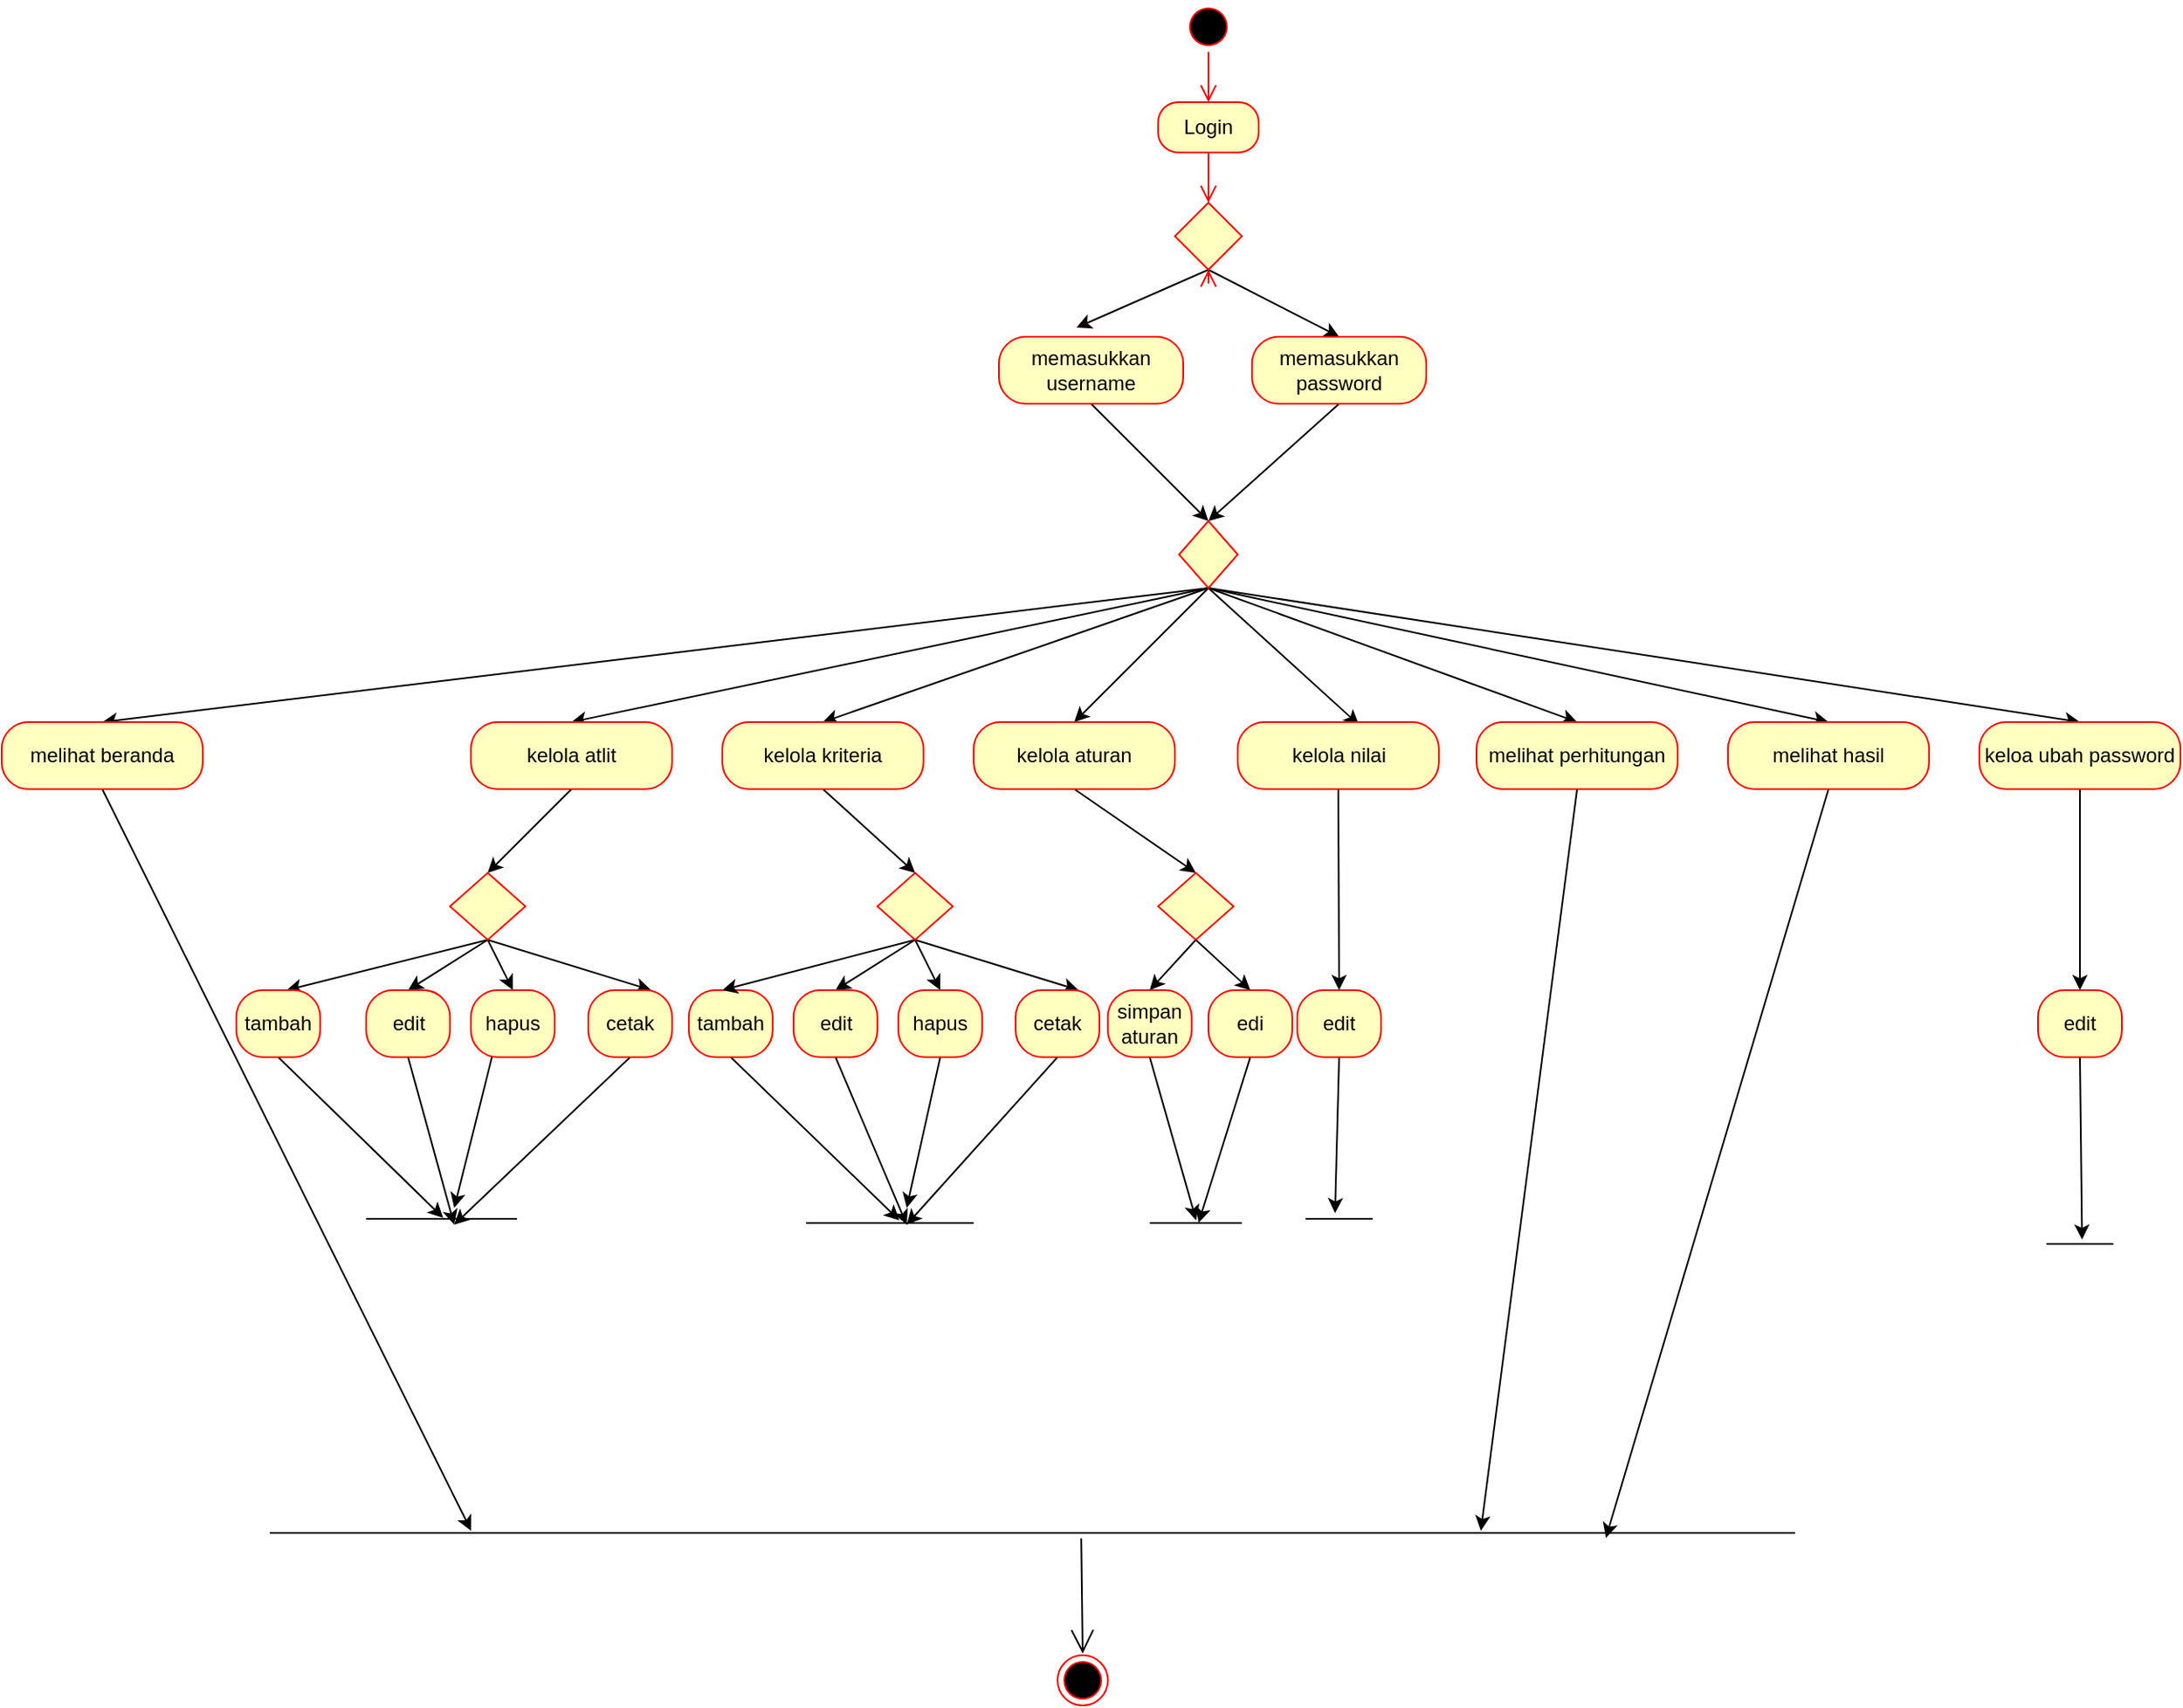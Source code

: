 <mxfile version="13.5.9" type="github">
  <diagram id="5FtMODj4gZP2zVgz333n" name="Page-1">
    <mxGraphModel dx="2433" dy="684" grid="1" gridSize="10" guides="1" tooltips="1" connect="1" arrows="1" fold="1" page="1" pageScale="1" pageWidth="850" pageHeight="1100" math="0" shadow="0">
      <root>
        <mxCell id="0" />
        <mxCell id="1" parent="0" />
        <mxCell id="za5M4Lm3zeaTr9uUQPM4-1" value="" style="ellipse;html=1;shape=startState;fillColor=#000000;strokeColor=#ff0000;" vertex="1" parent="1">
          <mxGeometry x="425" y="80" width="30" height="30" as="geometry" />
        </mxCell>
        <mxCell id="za5M4Lm3zeaTr9uUQPM4-2" value="" style="edgeStyle=orthogonalEdgeStyle;html=1;verticalAlign=bottom;endArrow=open;endSize=8;strokeColor=#ff0000;" edge="1" source="za5M4Lm3zeaTr9uUQPM4-1" parent="1">
          <mxGeometry relative="1" as="geometry">
            <mxPoint x="440" y="140" as="targetPoint" />
          </mxGeometry>
        </mxCell>
        <mxCell id="za5M4Lm3zeaTr9uUQPM4-6" value="Login" style="rounded=1;whiteSpace=wrap;html=1;arcSize=40;fontColor=#000000;fillColor=#ffffc0;strokeColor=#ff0000;" vertex="1" parent="1">
          <mxGeometry x="410" y="140" width="60" height="30" as="geometry" />
        </mxCell>
        <mxCell id="za5M4Lm3zeaTr9uUQPM4-7" value="" style="edgeStyle=orthogonalEdgeStyle;html=1;verticalAlign=bottom;endArrow=open;endSize=8;strokeColor=#ff0000;" edge="1" source="za5M4Lm3zeaTr9uUQPM4-8" parent="1">
          <mxGeometry relative="1" as="geometry">
            <mxPoint x="440" y="240" as="targetPoint" />
          </mxGeometry>
        </mxCell>
        <mxCell id="za5M4Lm3zeaTr9uUQPM4-12" style="edgeStyle=none;rounded=0;orthogonalLoop=1;jettySize=auto;html=1;exitX=0.5;exitY=1;exitDx=0;exitDy=0;entryX=0.421;entryY=-0.136;entryDx=0;entryDy=0;entryPerimeter=0;" edge="1" parent="1" source="za5M4Lm3zeaTr9uUQPM4-8" target="za5M4Lm3zeaTr9uUQPM4-15">
          <mxGeometry relative="1" as="geometry">
            <mxPoint x="362.5" y="291.0" as="targetPoint" />
          </mxGeometry>
        </mxCell>
        <mxCell id="za5M4Lm3zeaTr9uUQPM4-13" style="edgeStyle=none;rounded=0;orthogonalLoop=1;jettySize=auto;html=1;exitX=0.5;exitY=1;exitDx=0;exitDy=0;entryX=0.5;entryY=0;entryDx=0;entryDy=0;" edge="1" parent="1" source="za5M4Lm3zeaTr9uUQPM4-8" target="za5M4Lm3zeaTr9uUQPM4-19">
          <mxGeometry relative="1" as="geometry">
            <mxPoint x="480" y="280" as="targetPoint" />
          </mxGeometry>
        </mxCell>
        <mxCell id="za5M4Lm3zeaTr9uUQPM4-8" value="" style="rhombus;whiteSpace=wrap;html=1;fillColor=#ffffc0;strokeColor=#ff0000;" vertex="1" parent="1">
          <mxGeometry x="420" y="200" width="40" height="40" as="geometry" />
        </mxCell>
        <mxCell id="za5M4Lm3zeaTr9uUQPM4-14" value="" style="edgeStyle=orthogonalEdgeStyle;html=1;verticalAlign=bottom;endArrow=open;endSize=8;strokeColor=#ff0000;" edge="1" parent="1" source="za5M4Lm3zeaTr9uUQPM4-6" target="za5M4Lm3zeaTr9uUQPM4-8">
          <mxGeometry relative="1" as="geometry">
            <mxPoint x="440" y="240" as="targetPoint" />
            <mxPoint x="440" y="180" as="sourcePoint" />
          </mxGeometry>
        </mxCell>
        <mxCell id="za5M4Lm3zeaTr9uUQPM4-27" style="edgeStyle=none;rounded=0;orthogonalLoop=1;jettySize=auto;html=1;exitX=0.5;exitY=1;exitDx=0;exitDy=0;entryX=0.5;entryY=0;entryDx=0;entryDy=0;" edge="1" parent="1" source="za5M4Lm3zeaTr9uUQPM4-15" target="za5M4Lm3zeaTr9uUQPM4-23">
          <mxGeometry relative="1" as="geometry" />
        </mxCell>
        <mxCell id="za5M4Lm3zeaTr9uUQPM4-15" value="memasukkan username " style="rounded=1;whiteSpace=wrap;html=1;arcSize=40;fontColor=#000000;fillColor=#ffffc0;strokeColor=#ff0000;" vertex="1" parent="1">
          <mxGeometry x="315" y="280" width="110" height="40" as="geometry" />
        </mxCell>
        <mxCell id="za5M4Lm3zeaTr9uUQPM4-26" style="edgeStyle=none;rounded=0;orthogonalLoop=1;jettySize=auto;html=1;exitX=0.5;exitY=1;exitDx=0;exitDy=0;entryX=0.5;entryY=0;entryDx=0;entryDy=0;" edge="1" parent="1" source="za5M4Lm3zeaTr9uUQPM4-19" target="za5M4Lm3zeaTr9uUQPM4-23">
          <mxGeometry relative="1" as="geometry" />
        </mxCell>
        <mxCell id="za5M4Lm3zeaTr9uUQPM4-19" value="memasukkan password" style="rounded=1;whiteSpace=wrap;html=1;arcSize=40;fontColor=#000000;fillColor=#ffffc0;strokeColor=#ff0000;" vertex="1" parent="1">
          <mxGeometry x="466" y="280" width="104" height="40" as="geometry" />
        </mxCell>
        <mxCell id="za5M4Lm3zeaTr9uUQPM4-46" style="edgeStyle=none;rounded=0;orthogonalLoop=1;jettySize=auto;html=1;exitX=0.5;exitY=1;exitDx=0;exitDy=0;entryX=0.5;entryY=0;entryDx=0;entryDy=0;" edge="1" parent="1" source="za5M4Lm3zeaTr9uUQPM4-23" target="za5M4Lm3zeaTr9uUQPM4-44">
          <mxGeometry relative="1" as="geometry" />
        </mxCell>
        <mxCell id="za5M4Lm3zeaTr9uUQPM4-47" style="edgeStyle=none;rounded=0;orthogonalLoop=1;jettySize=auto;html=1;exitX=0.5;exitY=1;exitDx=0;exitDy=0;entryX=0.5;entryY=0;entryDx=0;entryDy=0;" edge="1" parent="1" source="za5M4Lm3zeaTr9uUQPM4-23" target="za5M4Lm3zeaTr9uUQPM4-40">
          <mxGeometry relative="1" as="geometry" />
        </mxCell>
        <mxCell id="za5M4Lm3zeaTr9uUQPM4-49" style="edgeStyle=none;rounded=0;orthogonalLoop=1;jettySize=auto;html=1;exitX=0.5;exitY=1;exitDx=0;exitDy=0;entryX=0.603;entryY=0.043;entryDx=0;entryDy=0;entryPerimeter=0;" edge="1" parent="1" source="za5M4Lm3zeaTr9uUQPM4-23" target="za5M4Lm3zeaTr9uUQPM4-32">
          <mxGeometry relative="1" as="geometry" />
        </mxCell>
        <mxCell id="za5M4Lm3zeaTr9uUQPM4-50" style="edgeStyle=none;rounded=0;orthogonalLoop=1;jettySize=auto;html=1;exitX=0.5;exitY=1;exitDx=0;exitDy=0;entryX=0.5;entryY=0;entryDx=0;entryDy=0;" edge="1" parent="1" source="za5M4Lm3zeaTr9uUQPM4-23" target="za5M4Lm3zeaTr9uUQPM4-30">
          <mxGeometry relative="1" as="geometry" />
        </mxCell>
        <mxCell id="za5M4Lm3zeaTr9uUQPM4-51" style="edgeStyle=none;rounded=0;orthogonalLoop=1;jettySize=auto;html=1;exitX=0.5;exitY=1;exitDx=0;exitDy=0;entryX=0.5;entryY=0;entryDx=0;entryDy=0;" edge="1" parent="1" source="za5M4Lm3zeaTr9uUQPM4-23" target="za5M4Lm3zeaTr9uUQPM4-34">
          <mxGeometry relative="1" as="geometry" />
        </mxCell>
        <mxCell id="za5M4Lm3zeaTr9uUQPM4-52" style="edgeStyle=none;rounded=0;orthogonalLoop=1;jettySize=auto;html=1;exitX=0.5;exitY=1;exitDx=0;exitDy=0;entryX=0.5;entryY=0;entryDx=0;entryDy=0;" edge="1" parent="1" source="za5M4Lm3zeaTr9uUQPM4-23" target="za5M4Lm3zeaTr9uUQPM4-36">
          <mxGeometry relative="1" as="geometry" />
        </mxCell>
        <mxCell id="za5M4Lm3zeaTr9uUQPM4-53" style="edgeStyle=none;rounded=0;orthogonalLoop=1;jettySize=auto;html=1;exitX=0.5;exitY=1;exitDx=0;exitDy=0;entryX=0.5;entryY=0;entryDx=0;entryDy=0;" edge="1" parent="1" source="za5M4Lm3zeaTr9uUQPM4-23" target="za5M4Lm3zeaTr9uUQPM4-38">
          <mxGeometry relative="1" as="geometry" />
        </mxCell>
        <mxCell id="za5M4Lm3zeaTr9uUQPM4-54" style="edgeStyle=none;rounded=0;orthogonalLoop=1;jettySize=auto;html=1;exitX=0.5;exitY=1;exitDx=0;exitDy=0;entryX=0.5;entryY=0;entryDx=0;entryDy=0;" edge="1" parent="1" source="za5M4Lm3zeaTr9uUQPM4-23" target="za5M4Lm3zeaTr9uUQPM4-28">
          <mxGeometry relative="1" as="geometry" />
        </mxCell>
        <mxCell id="za5M4Lm3zeaTr9uUQPM4-23" value="" style="rhombus;whiteSpace=wrap;html=1;fillColor=#ffffc0;strokeColor=#ff0000;" vertex="1" parent="1">
          <mxGeometry x="422.5" y="390" width="35" height="40" as="geometry" />
        </mxCell>
        <mxCell id="za5M4Lm3zeaTr9uUQPM4-106" style="edgeStyle=none;rounded=0;orthogonalLoop=1;jettySize=auto;html=1;exitX=0.5;exitY=1;exitDx=0;exitDy=0;entryX=0.5;entryY=0;entryDx=0;entryDy=0;" edge="1" parent="1" source="za5M4Lm3zeaTr9uUQPM4-28" target="za5M4Lm3zeaTr9uUQPM4-98">
          <mxGeometry relative="1" as="geometry" />
        </mxCell>
        <mxCell id="za5M4Lm3zeaTr9uUQPM4-28" value="kelola kriteria" style="rounded=1;whiteSpace=wrap;html=1;arcSize=40;fontColor=#000000;fillColor=#ffffc0;strokeColor=#ff0000;" vertex="1" parent="1">
          <mxGeometry x="150" y="510" width="120" height="40" as="geometry" />
        </mxCell>
        <mxCell id="za5M4Lm3zeaTr9uUQPM4-111" style="edgeStyle=none;rounded=0;orthogonalLoop=1;jettySize=auto;html=1;exitX=0.5;exitY=1;exitDx=0;exitDy=0;entryX=0.5;entryY=0;entryDx=0;entryDy=0;" edge="1" parent="1" source="za5M4Lm3zeaTr9uUQPM4-30" target="za5M4Lm3zeaTr9uUQPM4-108">
          <mxGeometry relative="1" as="geometry" />
        </mxCell>
        <mxCell id="za5M4Lm3zeaTr9uUQPM4-30" value="kelola aturan" style="rounded=1;whiteSpace=wrap;html=1;arcSize=40;fontColor=#000000;fillColor=#ffffc0;strokeColor=#ff0000;" vertex="1" parent="1">
          <mxGeometry x="300" y="510" width="120" height="40" as="geometry" />
        </mxCell>
        <mxCell id="za5M4Lm3zeaTr9uUQPM4-114" style="edgeStyle=none;rounded=0;orthogonalLoop=1;jettySize=auto;html=1;exitX=0.5;exitY=1;exitDx=0;exitDy=0;entryX=0.5;entryY=0;entryDx=0;entryDy=0;" edge="1" parent="1" source="za5M4Lm3zeaTr9uUQPM4-32" target="za5M4Lm3zeaTr9uUQPM4-83">
          <mxGeometry relative="1" as="geometry" />
        </mxCell>
        <mxCell id="za5M4Lm3zeaTr9uUQPM4-32" value="kelola nilai " style="rounded=1;whiteSpace=wrap;html=1;arcSize=40;fontColor=#000000;fillColor=#ffffc0;strokeColor=#ff0000;" vertex="1" parent="1">
          <mxGeometry x="457.5" y="510" width="120" height="40" as="geometry" />
        </mxCell>
        <mxCell id="za5M4Lm3zeaTr9uUQPM4-136" style="edgeStyle=none;rounded=0;orthogonalLoop=1;jettySize=auto;html=1;exitX=0.5;exitY=1;exitDx=0;exitDy=0;entryX=0.794;entryY=0.393;entryDx=0;entryDy=0;entryPerimeter=0;" edge="1" parent="1" source="za5M4Lm3zeaTr9uUQPM4-34" target="za5M4Lm3zeaTr9uUQPM4-134">
          <mxGeometry relative="1" as="geometry" />
        </mxCell>
        <mxCell id="za5M4Lm3zeaTr9uUQPM4-34" value="melihat perhitungan" style="rounded=1;whiteSpace=wrap;html=1;arcSize=40;fontColor=#000000;fillColor=#ffffc0;strokeColor=#ff0000;" vertex="1" parent="1">
          <mxGeometry x="600" y="510" width="120" height="40" as="geometry" />
        </mxCell>
        <mxCell id="za5M4Lm3zeaTr9uUQPM4-137" style="edgeStyle=none;rounded=0;orthogonalLoop=1;jettySize=auto;html=1;exitX=0.5;exitY=1;exitDx=0;exitDy=0;entryX=0.876;entryY=0.75;entryDx=0;entryDy=0;entryPerimeter=0;" edge="1" parent="1" source="za5M4Lm3zeaTr9uUQPM4-36" target="za5M4Lm3zeaTr9uUQPM4-134">
          <mxGeometry relative="1" as="geometry" />
        </mxCell>
        <mxCell id="za5M4Lm3zeaTr9uUQPM4-36" value="melihat hasil" style="rounded=1;whiteSpace=wrap;html=1;arcSize=40;fontColor=#000000;fillColor=#ffffc0;strokeColor=#ff0000;" vertex="1" parent="1">
          <mxGeometry x="750" y="510" width="120" height="40" as="geometry" />
        </mxCell>
        <mxCell id="za5M4Lm3zeaTr9uUQPM4-84" style="edgeStyle=none;rounded=0;orthogonalLoop=1;jettySize=auto;html=1;exitX=0.5;exitY=1;exitDx=0;exitDy=0;entryX=0.5;entryY=0;entryDx=0;entryDy=0;" edge="1" parent="1" source="za5M4Lm3zeaTr9uUQPM4-38" target="za5M4Lm3zeaTr9uUQPM4-82">
          <mxGeometry relative="1" as="geometry" />
        </mxCell>
        <mxCell id="za5M4Lm3zeaTr9uUQPM4-38" value="keloa ubah password" style="rounded=1;whiteSpace=wrap;html=1;arcSize=40;fontColor=#000000;fillColor=#ffffc0;strokeColor=#ff0000;" vertex="1" parent="1">
          <mxGeometry x="900" y="510" width="120" height="40" as="geometry" />
        </mxCell>
        <mxCell id="za5M4Lm3zeaTr9uUQPM4-105" style="edgeStyle=none;rounded=0;orthogonalLoop=1;jettySize=auto;html=1;exitX=0.5;exitY=1;exitDx=0;exitDy=0;entryX=0.5;entryY=0;entryDx=0;entryDy=0;" edge="1" parent="1" source="za5M4Lm3zeaTr9uUQPM4-40" target="za5M4Lm3zeaTr9uUQPM4-57">
          <mxGeometry relative="1" as="geometry" />
        </mxCell>
        <mxCell id="za5M4Lm3zeaTr9uUQPM4-40" value="kelola atlit" style="rounded=1;whiteSpace=wrap;html=1;arcSize=40;fontColor=#000000;fillColor=#ffffc0;strokeColor=#ff0000;" vertex="1" parent="1">
          <mxGeometry y="510" width="120" height="40" as="geometry" />
        </mxCell>
        <mxCell id="za5M4Lm3zeaTr9uUQPM4-135" style="edgeStyle=none;rounded=0;orthogonalLoop=1;jettySize=auto;html=1;exitX=0.5;exitY=1;exitDx=0;exitDy=0;entryX=0.132;entryY=0.393;entryDx=0;entryDy=0;entryPerimeter=0;" edge="1" parent="1" source="za5M4Lm3zeaTr9uUQPM4-44" target="za5M4Lm3zeaTr9uUQPM4-134">
          <mxGeometry relative="1" as="geometry" />
        </mxCell>
        <mxCell id="za5M4Lm3zeaTr9uUQPM4-44" value="melihat beranda" style="rounded=1;whiteSpace=wrap;html=1;arcSize=40;fontColor=#000000;fillColor=#ffffc0;strokeColor=#ff0000;" vertex="1" parent="1">
          <mxGeometry x="-280" y="510" width="120" height="40" as="geometry" />
        </mxCell>
        <mxCell id="za5M4Lm3zeaTr9uUQPM4-56" value="" style="line;strokeWidth=1;fillColor=none;align=left;verticalAlign=middle;spacingTop=-1;spacingLeft=3;spacingRight=3;rotatable=0;labelPosition=right;points=[];portConstraint=eastwest;" vertex="1" parent="1">
          <mxGeometry x="-62.5" y="795.5" width="90" height="22" as="geometry" />
        </mxCell>
        <mxCell id="za5M4Lm3zeaTr9uUQPM4-78" style="edgeStyle=none;rounded=0;orthogonalLoop=1;jettySize=auto;html=1;exitX=0.5;exitY=1;exitDx=0;exitDy=0;entryX=0.6;entryY=0;entryDx=0;entryDy=0;entryPerimeter=0;" edge="1" parent="1" source="za5M4Lm3zeaTr9uUQPM4-57" target="za5M4Lm3zeaTr9uUQPM4-102">
          <mxGeometry relative="1" as="geometry">
            <mxPoint x="-97" y="660" as="targetPoint" />
          </mxGeometry>
        </mxCell>
        <mxCell id="za5M4Lm3zeaTr9uUQPM4-79" style="edgeStyle=none;rounded=0;orthogonalLoop=1;jettySize=auto;html=1;exitX=0.5;exitY=1;exitDx=0;exitDy=0;entryX=0.75;entryY=0;entryDx=0;entryDy=0;" edge="1" parent="1" source="za5M4Lm3zeaTr9uUQPM4-57" target="za5M4Lm3zeaTr9uUQPM4-64">
          <mxGeometry relative="1" as="geometry" />
        </mxCell>
        <mxCell id="za5M4Lm3zeaTr9uUQPM4-80" style="edgeStyle=none;rounded=0;orthogonalLoop=1;jettySize=auto;html=1;exitX=0.5;exitY=1;exitDx=0;exitDy=0;entryX=0.5;entryY=0;entryDx=0;entryDy=0;" edge="1" parent="1" source="za5M4Lm3zeaTr9uUQPM4-57" target="za5M4Lm3zeaTr9uUQPM4-65">
          <mxGeometry relative="1" as="geometry" />
        </mxCell>
        <mxCell id="za5M4Lm3zeaTr9uUQPM4-81" style="edgeStyle=none;rounded=0;orthogonalLoop=1;jettySize=auto;html=1;exitX=0.5;exitY=1;exitDx=0;exitDy=0;entryX=0.5;entryY=0;entryDx=0;entryDy=0;" edge="1" parent="1" source="za5M4Lm3zeaTr9uUQPM4-57" target="za5M4Lm3zeaTr9uUQPM4-63">
          <mxGeometry relative="1" as="geometry" />
        </mxCell>
        <mxCell id="za5M4Lm3zeaTr9uUQPM4-57" value="" style="rhombus;whiteSpace=wrap;html=1;fillColor=#ffffc0;strokeColor=#ff0000;" vertex="1" parent="1">
          <mxGeometry x="-12.5" y="600" width="45" height="40" as="geometry" />
        </mxCell>
        <mxCell id="za5M4Lm3zeaTr9uUQPM4-121" style="edgeStyle=none;rounded=0;orthogonalLoop=1;jettySize=auto;html=1;exitX=0.5;exitY=1;exitDx=0;exitDy=0;entryX=0.556;entryY=0.304;entryDx=0;entryDy=0;entryPerimeter=0;" edge="1" parent="1" source="za5M4Lm3zeaTr9uUQPM4-61" target="za5M4Lm3zeaTr9uUQPM4-90">
          <mxGeometry relative="1" as="geometry" />
        </mxCell>
        <mxCell id="za5M4Lm3zeaTr9uUQPM4-61" value="tambah" style="rounded=1;whiteSpace=wrap;html=1;arcSize=40;fontColor=#000000;fillColor=#ffffc0;strokeColor=#ff0000;" vertex="1" parent="1">
          <mxGeometry x="130" y="670" width="50" height="40" as="geometry" />
        </mxCell>
        <mxCell id="za5M4Lm3zeaTr9uUQPM4-117" style="edgeStyle=none;rounded=0;orthogonalLoop=1;jettySize=auto;html=1;exitX=0.5;exitY=1;exitDx=0;exitDy=0;" edge="1" parent="1" source="za5M4Lm3zeaTr9uUQPM4-63">
          <mxGeometry relative="1" as="geometry">
            <mxPoint x="-10" y="810" as="targetPoint" />
          </mxGeometry>
        </mxCell>
        <mxCell id="za5M4Lm3zeaTr9uUQPM4-63" value="edit" style="rounded=1;whiteSpace=wrap;html=1;arcSize=40;fontColor=#000000;fillColor=#ffffc0;strokeColor=#ff0000;" vertex="1" parent="1">
          <mxGeometry x="-62.5" y="670" width="50" height="40" as="geometry" />
        </mxCell>
        <mxCell id="za5M4Lm3zeaTr9uUQPM4-119" style="edgeStyle=none;rounded=0;orthogonalLoop=1;jettySize=auto;html=1;exitX=0.5;exitY=1;exitDx=0;exitDy=0;" edge="1" parent="1" source="za5M4Lm3zeaTr9uUQPM4-64">
          <mxGeometry relative="1" as="geometry">
            <mxPoint x="-10" y="810" as="targetPoint" />
          </mxGeometry>
        </mxCell>
        <mxCell id="za5M4Lm3zeaTr9uUQPM4-64" value="cetak" style="rounded=1;whiteSpace=wrap;html=1;arcSize=40;fontColor=#000000;fillColor=#ffffc0;strokeColor=#ff0000;" vertex="1" parent="1">
          <mxGeometry x="70" y="670" width="50" height="40" as="geometry" />
        </mxCell>
        <mxCell id="za5M4Lm3zeaTr9uUQPM4-120" style="edgeStyle=none;rounded=0;orthogonalLoop=1;jettySize=auto;html=1;exitX=0.25;exitY=1;exitDx=0;exitDy=0;" edge="1" parent="1" source="za5M4Lm3zeaTr9uUQPM4-65">
          <mxGeometry relative="1" as="geometry">
            <mxPoint x="-10" y="800" as="targetPoint" />
          </mxGeometry>
        </mxCell>
        <mxCell id="za5M4Lm3zeaTr9uUQPM4-65" value="hapus" style="rounded=1;whiteSpace=wrap;html=1;arcSize=40;fontColor=#000000;fillColor=#ffffc0;strokeColor=#ff0000;" vertex="1" parent="1">
          <mxGeometry y="670" width="50" height="40" as="geometry" />
        </mxCell>
        <mxCell id="za5M4Lm3zeaTr9uUQPM4-133" style="edgeStyle=none;rounded=0;orthogonalLoop=1;jettySize=auto;html=1;exitX=0.5;exitY=1;exitDx=0;exitDy=0;entryX=0.532;entryY=0.179;entryDx=0;entryDy=0;entryPerimeter=0;" edge="1" parent="1" source="za5M4Lm3zeaTr9uUQPM4-82" target="za5M4Lm3zeaTr9uUQPM4-132">
          <mxGeometry relative="1" as="geometry" />
        </mxCell>
        <mxCell id="za5M4Lm3zeaTr9uUQPM4-82" value="edit" style="rounded=1;whiteSpace=wrap;html=1;arcSize=40;fontColor=#000000;fillColor=#ffffc0;strokeColor=#ff0000;" vertex="1" parent="1">
          <mxGeometry x="935" y="670" width="50" height="40" as="geometry" />
        </mxCell>
        <mxCell id="za5M4Lm3zeaTr9uUQPM4-129" style="edgeStyle=none;rounded=0;orthogonalLoop=1;jettySize=auto;html=1;exitX=0.5;exitY=1;exitDx=0;exitDy=0;entryX=0.439;entryY=0.242;entryDx=0;entryDy=0;entryPerimeter=0;" edge="1" parent="1" source="za5M4Lm3zeaTr9uUQPM4-83" target="za5M4Lm3zeaTr9uUQPM4-92">
          <mxGeometry relative="1" as="geometry" />
        </mxCell>
        <mxCell id="za5M4Lm3zeaTr9uUQPM4-83" value="edit" style="rounded=1;whiteSpace=wrap;html=1;arcSize=40;fontColor=#000000;fillColor=#ffffc0;strokeColor=#ff0000;" vertex="1" parent="1">
          <mxGeometry x="493" y="670" width="50" height="40" as="geometry" />
        </mxCell>
        <mxCell id="za5M4Lm3zeaTr9uUQPM4-127" style="edgeStyle=none;rounded=0;orthogonalLoop=1;jettySize=auto;html=1;exitX=0.5;exitY=1;exitDx=0;exitDy=0;entryX=0.53;entryY=0.482;entryDx=0;entryDy=0;entryPerimeter=0;" edge="1" parent="1" source="za5M4Lm3zeaTr9uUQPM4-86" target="za5M4Lm3zeaTr9uUQPM4-91">
          <mxGeometry relative="1" as="geometry" />
        </mxCell>
        <mxCell id="za5M4Lm3zeaTr9uUQPM4-86" value="edi" style="rounded=1;whiteSpace=wrap;html=1;arcSize=40;fontColor=#000000;fillColor=#ffffc0;strokeColor=#ff0000;" vertex="1" parent="1">
          <mxGeometry x="440" y="670" width="50" height="40" as="geometry" />
        </mxCell>
        <mxCell id="za5M4Lm3zeaTr9uUQPM4-125" style="edgeStyle=none;rounded=0;orthogonalLoop=1;jettySize=auto;html=1;exitX=0.5;exitY=1;exitDx=0;exitDy=0;entryX=0.504;entryY=0.304;entryDx=0;entryDy=0;entryPerimeter=0;" edge="1" parent="1" source="za5M4Lm3zeaTr9uUQPM4-87" target="za5M4Lm3zeaTr9uUQPM4-91">
          <mxGeometry relative="1" as="geometry" />
        </mxCell>
        <mxCell id="za5M4Lm3zeaTr9uUQPM4-87" value="simpan aturan " style="rounded=1;whiteSpace=wrap;html=1;arcSize=40;fontColor=#000000;fillColor=#ffffc0;strokeColor=#ff0000;" vertex="1" parent="1">
          <mxGeometry x="380" y="670" width="50" height="40" as="geometry" />
        </mxCell>
        <mxCell id="za5M4Lm3zeaTr9uUQPM4-90" value="" style="line;strokeWidth=1;fillColor=none;align=left;verticalAlign=middle;spacingTop=-1;spacingLeft=3;spacingRight=3;rotatable=0;labelPosition=right;points=[];portConstraint=eastwest;" vertex="1" parent="1">
          <mxGeometry x="200" y="805" width="100" height="8" as="geometry" />
        </mxCell>
        <mxCell id="za5M4Lm3zeaTr9uUQPM4-91" value="" style="line;strokeWidth=1;fillColor=none;align=left;verticalAlign=middle;spacingTop=-1;spacingLeft=3;spacingRight=3;rotatable=0;labelPosition=right;points=[];portConstraint=eastwest;" vertex="1" parent="1">
          <mxGeometry x="405" y="805" width="55" height="8" as="geometry" />
        </mxCell>
        <mxCell id="za5M4Lm3zeaTr9uUQPM4-92" value="" style="line;strokeWidth=1;fillColor=none;align=left;verticalAlign=middle;spacingTop=-1;spacingLeft=3;spacingRight=3;rotatable=0;labelPosition=right;points=[];portConstraint=eastwest;" vertex="1" parent="1">
          <mxGeometry x="498" y="800" width="40" height="13" as="geometry" />
        </mxCell>
        <mxCell id="za5M4Lm3zeaTr9uUQPM4-94" style="edgeStyle=none;rounded=0;orthogonalLoop=1;jettySize=auto;html=1;exitX=0.5;exitY=1;exitDx=0;exitDy=0;entryX=0.5;entryY=0;entryDx=0;entryDy=0;" edge="1" parent="1" source="za5M4Lm3zeaTr9uUQPM4-98">
          <mxGeometry relative="1" as="geometry">
            <mxPoint x="150" y="670" as="targetPoint" />
          </mxGeometry>
        </mxCell>
        <mxCell id="za5M4Lm3zeaTr9uUQPM4-95" style="edgeStyle=none;rounded=0;orthogonalLoop=1;jettySize=auto;html=1;exitX=0.5;exitY=1;exitDx=0;exitDy=0;entryX=0.75;entryY=0;entryDx=0;entryDy=0;" edge="1" parent="1" source="za5M4Lm3zeaTr9uUQPM4-98" target="za5M4Lm3zeaTr9uUQPM4-100">
          <mxGeometry relative="1" as="geometry" />
        </mxCell>
        <mxCell id="za5M4Lm3zeaTr9uUQPM4-96" style="edgeStyle=none;rounded=0;orthogonalLoop=1;jettySize=auto;html=1;exitX=0.5;exitY=1;exitDx=0;exitDy=0;entryX=0.5;entryY=0;entryDx=0;entryDy=0;" edge="1" parent="1" source="za5M4Lm3zeaTr9uUQPM4-98" target="za5M4Lm3zeaTr9uUQPM4-101">
          <mxGeometry relative="1" as="geometry" />
        </mxCell>
        <mxCell id="za5M4Lm3zeaTr9uUQPM4-97" style="edgeStyle=none;rounded=0;orthogonalLoop=1;jettySize=auto;html=1;exitX=0.5;exitY=1;exitDx=0;exitDy=0;entryX=0.5;entryY=0;entryDx=0;entryDy=0;" edge="1" parent="1" source="za5M4Lm3zeaTr9uUQPM4-98" target="za5M4Lm3zeaTr9uUQPM4-99">
          <mxGeometry relative="1" as="geometry" />
        </mxCell>
        <mxCell id="za5M4Lm3zeaTr9uUQPM4-98" value="" style="rhombus;whiteSpace=wrap;html=1;fillColor=#ffffc0;strokeColor=#ff0000;" vertex="1" parent="1">
          <mxGeometry x="242.5" y="600" width="45" height="40" as="geometry" />
        </mxCell>
        <mxCell id="za5M4Lm3zeaTr9uUQPM4-122" style="edgeStyle=none;rounded=0;orthogonalLoop=1;jettySize=auto;html=1;exitX=0.5;exitY=1;exitDx=0;exitDy=0;" edge="1" parent="1" source="za5M4Lm3zeaTr9uUQPM4-99">
          <mxGeometry relative="1" as="geometry">
            <mxPoint x="260" y="810" as="targetPoint" />
          </mxGeometry>
        </mxCell>
        <mxCell id="za5M4Lm3zeaTr9uUQPM4-99" value="edit" style="rounded=1;whiteSpace=wrap;html=1;arcSize=40;fontColor=#000000;fillColor=#ffffc0;strokeColor=#ff0000;" vertex="1" parent="1">
          <mxGeometry x="192.5" y="670" width="50" height="40" as="geometry" />
        </mxCell>
        <mxCell id="za5M4Lm3zeaTr9uUQPM4-124" style="edgeStyle=none;rounded=0;orthogonalLoop=1;jettySize=auto;html=1;exitX=0.5;exitY=1;exitDx=0;exitDy=0;" edge="1" parent="1" source="za5M4Lm3zeaTr9uUQPM4-100">
          <mxGeometry relative="1" as="geometry">
            <mxPoint x="260" y="810" as="targetPoint" />
          </mxGeometry>
        </mxCell>
        <mxCell id="za5M4Lm3zeaTr9uUQPM4-100" value="cetak" style="rounded=1;whiteSpace=wrap;html=1;arcSize=40;fontColor=#000000;fillColor=#ffffc0;strokeColor=#ff0000;" vertex="1" parent="1">
          <mxGeometry x="325" y="670" width="50" height="40" as="geometry" />
        </mxCell>
        <mxCell id="za5M4Lm3zeaTr9uUQPM4-123" style="edgeStyle=none;rounded=0;orthogonalLoop=1;jettySize=auto;html=1;exitX=0.5;exitY=1;exitDx=0;exitDy=0;" edge="1" parent="1" source="za5M4Lm3zeaTr9uUQPM4-101">
          <mxGeometry relative="1" as="geometry">
            <mxPoint x="260" y="800" as="targetPoint" />
          </mxGeometry>
        </mxCell>
        <mxCell id="za5M4Lm3zeaTr9uUQPM4-101" value="hapus" style="rounded=1;whiteSpace=wrap;html=1;arcSize=40;fontColor=#000000;fillColor=#ffffc0;strokeColor=#ff0000;" vertex="1" parent="1">
          <mxGeometry x="255" y="670" width="50" height="40" as="geometry" />
        </mxCell>
        <mxCell id="za5M4Lm3zeaTr9uUQPM4-116" style="edgeStyle=none;rounded=0;orthogonalLoop=1;jettySize=auto;html=1;exitX=0.5;exitY=1;exitDx=0;exitDy=0;entryX=0.51;entryY=0.473;entryDx=0;entryDy=0;entryPerimeter=0;" edge="1" parent="1" source="za5M4Lm3zeaTr9uUQPM4-102" target="za5M4Lm3zeaTr9uUQPM4-56">
          <mxGeometry relative="1" as="geometry" />
        </mxCell>
        <mxCell id="za5M4Lm3zeaTr9uUQPM4-102" value="tambah" style="rounded=1;whiteSpace=wrap;html=1;arcSize=40;fontColor=#000000;fillColor=#ffffc0;strokeColor=#ff0000;" vertex="1" parent="1">
          <mxGeometry x="-140" y="670" width="50" height="40" as="geometry" />
        </mxCell>
        <mxCell id="za5M4Lm3zeaTr9uUQPM4-112" style="edgeStyle=none;rounded=0;orthogonalLoop=1;jettySize=auto;html=1;exitX=0.5;exitY=1;exitDx=0;exitDy=0;entryX=0.5;entryY=0;entryDx=0;entryDy=0;" edge="1" parent="1" source="za5M4Lm3zeaTr9uUQPM4-108" target="za5M4Lm3zeaTr9uUQPM4-87">
          <mxGeometry relative="1" as="geometry" />
        </mxCell>
        <mxCell id="za5M4Lm3zeaTr9uUQPM4-113" style="edgeStyle=none;rounded=0;orthogonalLoop=1;jettySize=auto;html=1;exitX=0.5;exitY=1;exitDx=0;exitDy=0;entryX=0.5;entryY=0;entryDx=0;entryDy=0;" edge="1" parent="1" source="za5M4Lm3zeaTr9uUQPM4-108" target="za5M4Lm3zeaTr9uUQPM4-86">
          <mxGeometry relative="1" as="geometry" />
        </mxCell>
        <mxCell id="za5M4Lm3zeaTr9uUQPM4-108" value="" style="rhombus;whiteSpace=wrap;html=1;fillColor=#ffffc0;strokeColor=#ff0000;" vertex="1" parent="1">
          <mxGeometry x="410" y="600" width="45" height="40" as="geometry" />
        </mxCell>
        <mxCell id="za5M4Lm3zeaTr9uUQPM4-132" value="" style="line;strokeWidth=1;fillColor=none;align=left;verticalAlign=middle;spacingTop=-1;spacingLeft=3;spacingRight=3;rotatable=0;labelPosition=right;points=[];portConstraint=eastwest;" vertex="1" parent="1">
          <mxGeometry x="940" y="817.5" width="40" height="8" as="geometry" />
        </mxCell>
        <mxCell id="za5M4Lm3zeaTr9uUQPM4-134" value="" style="line;strokeWidth=1;fillColor=none;align=left;verticalAlign=middle;spacingTop=-1;spacingLeft=3;spacingRight=3;rotatable=0;labelPosition=right;points=[];portConstraint=eastwest;" vertex="1" parent="1">
          <mxGeometry x="-120" y="988" width="910" height="12" as="geometry" />
        </mxCell>
        <mxCell id="za5M4Lm3zeaTr9uUQPM4-138" value="" style="ellipse;html=1;shape=endState;fillColor=#000000;strokeColor=#ff0000;" vertex="1" parent="1">
          <mxGeometry x="350" y="1067" width="30" height="30" as="geometry" />
        </mxCell>
        <mxCell id="za5M4Lm3zeaTr9uUQPM4-139" value="" style="endArrow=open;endFill=1;endSize=12;html=1;entryX=0.5;entryY=0;entryDx=0;entryDy=0;exitX=0.532;exitY=1.107;exitDx=0;exitDy=0;exitPerimeter=0;" edge="1" parent="1">
          <mxGeometry width="160" relative="1" as="geometry">
            <mxPoint x="364.12" y="997.284" as="sourcePoint" />
            <mxPoint x="365" y="1066" as="targetPoint" />
          </mxGeometry>
        </mxCell>
      </root>
    </mxGraphModel>
  </diagram>
</mxfile>
